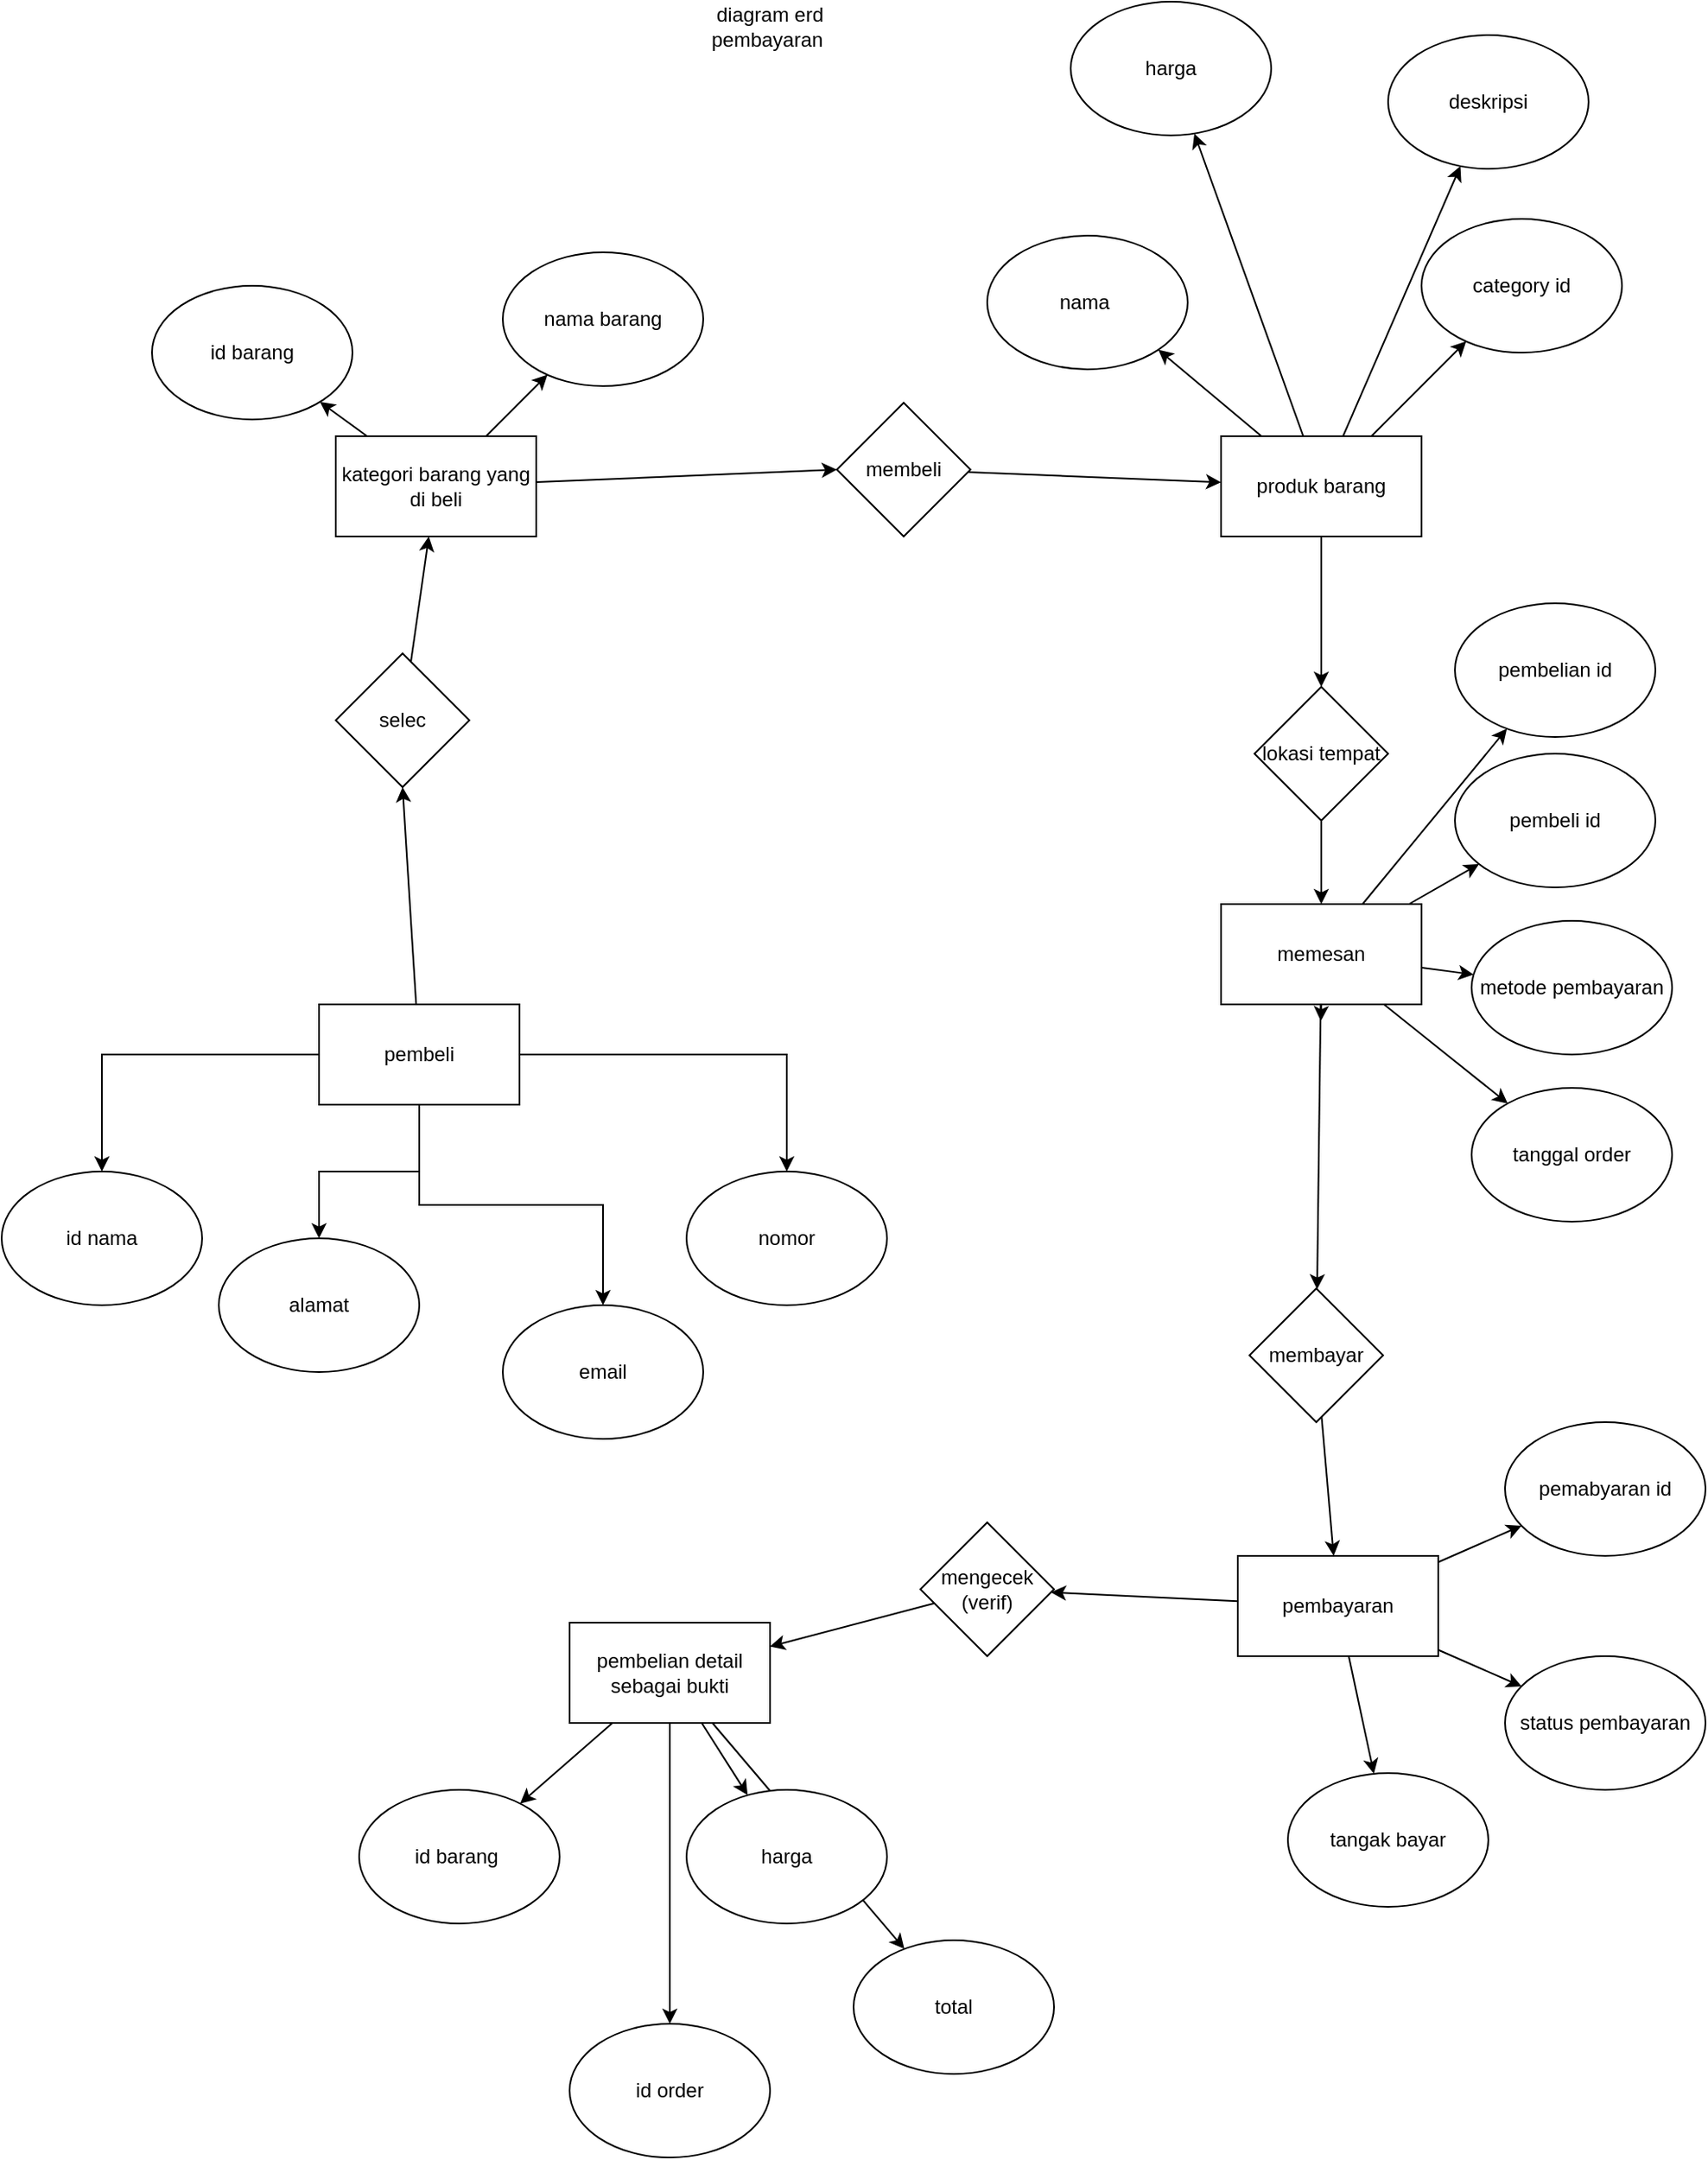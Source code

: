 <mxfile version="20.8.10" type="device"><diagram name="Halaman-1" id="H3eBLlOcsp-oE0u4_DW9"><mxGraphModel dx="744" dy="2000" grid="1" gridSize="10" guides="1" tooltips="1" connect="1" arrows="1" fold="1" page="1" pageScale="1" pageWidth="827" pageHeight="1169" math="0" shadow="0"><root><mxCell id="0"/><mxCell id="1" parent="0"/><mxCell id="3GRdeNnYGC6gjJwhhw-L-8" style="edgeStyle=orthogonalEdgeStyle;rounded=0;orthogonalLoop=1;jettySize=auto;html=1;" edge="1" parent="1" source="3GRdeNnYGC6gjJwhhw-L-1" target="3GRdeNnYGC6gjJwhhw-L-4"><mxGeometry relative="1" as="geometry"/></mxCell><mxCell id="3GRdeNnYGC6gjJwhhw-L-9" style="edgeStyle=orthogonalEdgeStyle;rounded=0;orthogonalLoop=1;jettySize=auto;html=1;" edge="1" parent="1" source="3GRdeNnYGC6gjJwhhw-L-1" target="3GRdeNnYGC6gjJwhhw-L-5"><mxGeometry relative="1" as="geometry"/></mxCell><mxCell id="3GRdeNnYGC6gjJwhhw-L-10" style="edgeStyle=orthogonalEdgeStyle;rounded=0;orthogonalLoop=1;jettySize=auto;html=1;" edge="1" parent="1" source="3GRdeNnYGC6gjJwhhw-L-1" target="3GRdeNnYGC6gjJwhhw-L-6"><mxGeometry relative="1" as="geometry"/></mxCell><mxCell id="3GRdeNnYGC6gjJwhhw-L-11" style="edgeStyle=orthogonalEdgeStyle;rounded=0;orthogonalLoop=1;jettySize=auto;html=1;" edge="1" parent="1" source="3GRdeNnYGC6gjJwhhw-L-1" target="3GRdeNnYGC6gjJwhhw-L-7"><mxGeometry relative="1" as="geometry"/></mxCell><mxCell id="3GRdeNnYGC6gjJwhhw-L-14" style="edgeStyle=none;rounded=0;orthogonalLoop=1;jettySize=auto;html=1;entryX=0.5;entryY=1;entryDx=0;entryDy=0;" edge="1" parent="1" source="3GRdeNnYGC6gjJwhhw-L-1" target="3GRdeNnYGC6gjJwhhw-L-12"><mxGeometry relative="1" as="geometry"/></mxCell><mxCell id="3GRdeNnYGC6gjJwhhw-L-1" value="pembeli" style="rounded=0;whiteSpace=wrap;html=1;" vertex="1" parent="1"><mxGeometry x="270" y="430" width="120" height="60" as="geometry"/></mxCell><mxCell id="3GRdeNnYGC6gjJwhhw-L-4" value="id nama" style="ellipse;whiteSpace=wrap;html=1;" vertex="1" parent="1"><mxGeometry x="80" y="530" width="120" height="80" as="geometry"/></mxCell><mxCell id="3GRdeNnYGC6gjJwhhw-L-5" value="alamat" style="ellipse;whiteSpace=wrap;html=1;" vertex="1" parent="1"><mxGeometry x="210" y="570" width="120" height="80" as="geometry"/></mxCell><mxCell id="3GRdeNnYGC6gjJwhhw-L-6" value="email" style="ellipse;whiteSpace=wrap;html=1;" vertex="1" parent="1"><mxGeometry x="380" y="610" width="120" height="80" as="geometry"/></mxCell><mxCell id="3GRdeNnYGC6gjJwhhw-L-7" value="nomor" style="ellipse;whiteSpace=wrap;html=1;" vertex="1" parent="1"><mxGeometry x="490" y="530" width="120" height="80" as="geometry"/></mxCell><mxCell id="3GRdeNnYGC6gjJwhhw-L-16" style="edgeStyle=none;rounded=0;orthogonalLoop=1;jettySize=auto;html=1;" edge="1" parent="1" source="3GRdeNnYGC6gjJwhhw-L-12" target="3GRdeNnYGC6gjJwhhw-L-15"><mxGeometry relative="1" as="geometry"/></mxCell><mxCell id="3GRdeNnYGC6gjJwhhw-L-12" value="selec" style="rhombus;whiteSpace=wrap;html=1;" vertex="1" parent="1"><mxGeometry x="280" y="220" width="80" height="80" as="geometry"/></mxCell><mxCell id="3GRdeNnYGC6gjJwhhw-L-20" style="edgeStyle=none;rounded=0;orthogonalLoop=1;jettySize=auto;html=1;" edge="1" parent="1" source="3GRdeNnYGC6gjJwhhw-L-15" target="3GRdeNnYGC6gjJwhhw-L-19"><mxGeometry relative="1" as="geometry"/></mxCell><mxCell id="3GRdeNnYGC6gjJwhhw-L-21" style="edgeStyle=none;rounded=0;orthogonalLoop=1;jettySize=auto;html=1;" edge="1" parent="1" source="3GRdeNnYGC6gjJwhhw-L-15" target="3GRdeNnYGC6gjJwhhw-L-18"><mxGeometry relative="1" as="geometry"/></mxCell><mxCell id="3GRdeNnYGC6gjJwhhw-L-23" style="edgeStyle=none;rounded=0;orthogonalLoop=1;jettySize=auto;html=1;entryX=0;entryY=0.5;entryDx=0;entryDy=0;" edge="1" parent="1" source="3GRdeNnYGC6gjJwhhw-L-15" target="3GRdeNnYGC6gjJwhhw-L-22"><mxGeometry relative="1" as="geometry"/></mxCell><mxCell id="3GRdeNnYGC6gjJwhhw-L-15" value="kategori barang yang di beli" style="rounded=0;whiteSpace=wrap;html=1;" vertex="1" parent="1"><mxGeometry x="280" y="90" width="120" height="60" as="geometry"/></mxCell><mxCell id="3GRdeNnYGC6gjJwhhw-L-17" style="edgeStyle=none;rounded=0;orthogonalLoop=1;jettySize=auto;html=1;exitX=0.75;exitY=0;exitDx=0;exitDy=0;" edge="1" parent="1" source="3GRdeNnYGC6gjJwhhw-L-15" target="3GRdeNnYGC6gjJwhhw-L-15"><mxGeometry relative="1" as="geometry"/></mxCell><mxCell id="3GRdeNnYGC6gjJwhhw-L-18" value="id barang" style="ellipse;whiteSpace=wrap;html=1;" vertex="1" parent="1"><mxGeometry x="170" width="120" height="80" as="geometry"/></mxCell><mxCell id="3GRdeNnYGC6gjJwhhw-L-19" value="nama barang" style="ellipse;whiteSpace=wrap;html=1;" vertex="1" parent="1"><mxGeometry x="380" y="-20" width="120" height="80" as="geometry"/></mxCell><mxCell id="3GRdeNnYGC6gjJwhhw-L-35" style="edgeStyle=none;rounded=0;orthogonalLoop=1;jettySize=auto;html=1;" edge="1" parent="1" source="3GRdeNnYGC6gjJwhhw-L-22" target="3GRdeNnYGC6gjJwhhw-L-24"><mxGeometry relative="1" as="geometry"/></mxCell><mxCell id="3GRdeNnYGC6gjJwhhw-L-22" value="membeli" style="rhombus;whiteSpace=wrap;html=1;" vertex="1" parent="1"><mxGeometry x="580" y="70" width="80" height="80" as="geometry"/></mxCell><mxCell id="3GRdeNnYGC6gjJwhhw-L-31" style="edgeStyle=none;rounded=0;orthogonalLoop=1;jettySize=auto;html=1;" edge="1" parent="1" source="3GRdeNnYGC6gjJwhhw-L-24" target="3GRdeNnYGC6gjJwhhw-L-25"><mxGeometry relative="1" as="geometry"/></mxCell><mxCell id="3GRdeNnYGC6gjJwhhw-L-32" style="edgeStyle=none;rounded=0;orthogonalLoop=1;jettySize=auto;html=1;entryX=1;entryY=1;entryDx=0;entryDy=0;" edge="1" parent="1" source="3GRdeNnYGC6gjJwhhw-L-24" target="3GRdeNnYGC6gjJwhhw-L-27"><mxGeometry relative="1" as="geometry"><mxPoint x="790" y="60" as="targetPoint"/></mxGeometry></mxCell><mxCell id="3GRdeNnYGC6gjJwhhw-L-33" style="edgeStyle=none;rounded=0;orthogonalLoop=1;jettySize=auto;html=1;" edge="1" parent="1" source="3GRdeNnYGC6gjJwhhw-L-24" target="3GRdeNnYGC6gjJwhhw-L-28"><mxGeometry relative="1" as="geometry"/></mxCell><mxCell id="3GRdeNnYGC6gjJwhhw-L-34" style="edgeStyle=none;rounded=0;orthogonalLoop=1;jettySize=auto;html=1;" edge="1" parent="1" source="3GRdeNnYGC6gjJwhhw-L-24" target="3GRdeNnYGC6gjJwhhw-L-29"><mxGeometry relative="1" as="geometry"/></mxCell><mxCell id="3GRdeNnYGC6gjJwhhw-L-37" style="edgeStyle=none;rounded=0;orthogonalLoop=1;jettySize=auto;html=1;" edge="1" parent="1" source="3GRdeNnYGC6gjJwhhw-L-24" target="3GRdeNnYGC6gjJwhhw-L-36"><mxGeometry relative="1" as="geometry"/></mxCell><mxCell id="3GRdeNnYGC6gjJwhhw-L-24" value="produk barang" style="rounded=0;whiteSpace=wrap;html=1;" vertex="1" parent="1"><mxGeometry x="810" y="90" width="120" height="60" as="geometry"/></mxCell><mxCell id="3GRdeNnYGC6gjJwhhw-L-25" value="harga" style="ellipse;whiteSpace=wrap;html=1;" vertex="1" parent="1"><mxGeometry x="720" y="-170" width="120" height="80" as="geometry"/></mxCell><mxCell id="3GRdeNnYGC6gjJwhhw-L-27" value="nama&amp;nbsp;" style="ellipse;whiteSpace=wrap;html=1;" vertex="1" parent="1"><mxGeometry x="670" y="-30" width="120" height="80" as="geometry"/></mxCell><mxCell id="3GRdeNnYGC6gjJwhhw-L-28" value="deskripsi" style="ellipse;whiteSpace=wrap;html=1;" vertex="1" parent="1"><mxGeometry x="910" y="-150" width="120" height="80" as="geometry"/></mxCell><mxCell id="3GRdeNnYGC6gjJwhhw-L-29" value="category id" style="ellipse;whiteSpace=wrap;html=1;" vertex="1" parent="1"><mxGeometry x="930" y="-40" width="120" height="80" as="geometry"/></mxCell><mxCell id="3GRdeNnYGC6gjJwhhw-L-50" style="edgeStyle=none;rounded=0;orthogonalLoop=1;jettySize=auto;html=1;" edge="1" parent="1" source="3GRdeNnYGC6gjJwhhw-L-36" target="3GRdeNnYGC6gjJwhhw-L-38"><mxGeometry relative="1" as="geometry"/></mxCell><mxCell id="3GRdeNnYGC6gjJwhhw-L-36" value="lokasi tempat" style="rhombus;whiteSpace=wrap;html=1;" vertex="1" parent="1"><mxGeometry x="830" y="240" width="80" height="80" as="geometry"/></mxCell><mxCell id="3GRdeNnYGC6gjJwhhw-L-44" style="edgeStyle=none;rounded=0;orthogonalLoop=1;jettySize=auto;html=1;" edge="1" parent="1" source="3GRdeNnYGC6gjJwhhw-L-38" target="3GRdeNnYGC6gjJwhhw-L-39"><mxGeometry relative="1" as="geometry"/></mxCell><mxCell id="3GRdeNnYGC6gjJwhhw-L-45" style="edgeStyle=none;rounded=0;orthogonalLoop=1;jettySize=auto;html=1;" edge="1" parent="1" source="3GRdeNnYGC6gjJwhhw-L-38" target="3GRdeNnYGC6gjJwhhw-L-40"><mxGeometry relative="1" as="geometry"/></mxCell><mxCell id="3GRdeNnYGC6gjJwhhw-L-46" style="edgeStyle=none;rounded=0;orthogonalLoop=1;jettySize=auto;html=1;" edge="1" parent="1" source="3GRdeNnYGC6gjJwhhw-L-38" target="3GRdeNnYGC6gjJwhhw-L-41"><mxGeometry relative="1" as="geometry"/></mxCell><mxCell id="3GRdeNnYGC6gjJwhhw-L-47" style="edgeStyle=none;rounded=0;orthogonalLoop=1;jettySize=auto;html=1;" edge="1" parent="1" source="3GRdeNnYGC6gjJwhhw-L-38" target="3GRdeNnYGC6gjJwhhw-L-42"><mxGeometry relative="1" as="geometry"/></mxCell><mxCell id="3GRdeNnYGC6gjJwhhw-L-51" style="edgeStyle=none;rounded=0;orthogonalLoop=1;jettySize=auto;html=1;exitX=0.5;exitY=1;exitDx=0;exitDy=0;" edge="1" parent="1" source="3GRdeNnYGC6gjJwhhw-L-38"><mxGeometry relative="1" as="geometry"><mxPoint x="869.737" y="440" as="targetPoint"/></mxGeometry></mxCell><mxCell id="3GRdeNnYGC6gjJwhhw-L-52" style="edgeStyle=none;rounded=0;orthogonalLoop=1;jettySize=auto;html=1;" edge="1" parent="1" source="3GRdeNnYGC6gjJwhhw-L-38" target="3GRdeNnYGC6gjJwhhw-L-49"><mxGeometry relative="1" as="geometry"/></mxCell><mxCell id="3GRdeNnYGC6gjJwhhw-L-38" value="memesan" style="rounded=0;whiteSpace=wrap;html=1;" vertex="1" parent="1"><mxGeometry x="810" y="370" width="120" height="60" as="geometry"/></mxCell><mxCell id="3GRdeNnYGC6gjJwhhw-L-39" value="pembelian id" style="ellipse;whiteSpace=wrap;html=1;" vertex="1" parent="1"><mxGeometry x="950" y="190" width="120" height="80" as="geometry"/></mxCell><mxCell id="3GRdeNnYGC6gjJwhhw-L-40" value="pembeli id" style="ellipse;whiteSpace=wrap;html=1;" vertex="1" parent="1"><mxGeometry x="950" y="280" width="120" height="80" as="geometry"/></mxCell><mxCell id="3GRdeNnYGC6gjJwhhw-L-41" value="metode pembayaran" style="ellipse;whiteSpace=wrap;html=1;" vertex="1" parent="1"><mxGeometry x="960" y="380" width="120" height="80" as="geometry"/></mxCell><mxCell id="3GRdeNnYGC6gjJwhhw-L-42" value="tanggal order" style="ellipse;whiteSpace=wrap;html=1;" vertex="1" parent="1"><mxGeometry x="960" y="480" width="120" height="80" as="geometry"/></mxCell><mxCell id="3GRdeNnYGC6gjJwhhw-L-61" style="edgeStyle=none;rounded=0;orthogonalLoop=1;jettySize=auto;html=1;" edge="1" parent="1" source="3GRdeNnYGC6gjJwhhw-L-49" target="3GRdeNnYGC6gjJwhhw-L-60"><mxGeometry relative="1" as="geometry"/></mxCell><mxCell id="3GRdeNnYGC6gjJwhhw-L-49" value="membayar" style="rhombus;whiteSpace=wrap;html=1;" vertex="1" parent="1"><mxGeometry x="827" y="600" width="80" height="80" as="geometry"/></mxCell><mxCell id="3GRdeNnYGC6gjJwhhw-L-53" value="pemabyaran id" style="ellipse;whiteSpace=wrap;html=1;" vertex="1" parent="1"><mxGeometry x="980" y="680" width="120" height="80" as="geometry"/></mxCell><mxCell id="3GRdeNnYGC6gjJwhhw-L-54" value="status pembayaran" style="ellipse;whiteSpace=wrap;html=1;" vertex="1" parent="1"><mxGeometry x="980" y="820" width="120" height="80" as="geometry"/></mxCell><mxCell id="3GRdeNnYGC6gjJwhhw-L-55" value="tangak bayar" style="ellipse;whiteSpace=wrap;html=1;" vertex="1" parent="1"><mxGeometry x="850" y="890" width="120" height="80" as="geometry"/></mxCell><mxCell id="3GRdeNnYGC6gjJwhhw-L-62" style="edgeStyle=none;rounded=0;orthogonalLoop=1;jettySize=auto;html=1;" edge="1" parent="1" source="3GRdeNnYGC6gjJwhhw-L-60" target="3GRdeNnYGC6gjJwhhw-L-53"><mxGeometry relative="1" as="geometry"/></mxCell><mxCell id="3GRdeNnYGC6gjJwhhw-L-63" style="edgeStyle=none;rounded=0;orthogonalLoop=1;jettySize=auto;html=1;" edge="1" parent="1" source="3GRdeNnYGC6gjJwhhw-L-60" target="3GRdeNnYGC6gjJwhhw-L-54"><mxGeometry relative="1" as="geometry"/></mxCell><mxCell id="3GRdeNnYGC6gjJwhhw-L-64" style="edgeStyle=none;rounded=0;orthogonalLoop=1;jettySize=auto;html=1;" edge="1" parent="1" source="3GRdeNnYGC6gjJwhhw-L-60" target="3GRdeNnYGC6gjJwhhw-L-55"><mxGeometry relative="1" as="geometry"/></mxCell><mxCell id="3GRdeNnYGC6gjJwhhw-L-66" style="edgeStyle=none;rounded=0;orthogonalLoop=1;jettySize=auto;html=1;" edge="1" parent="1" source="3GRdeNnYGC6gjJwhhw-L-60" target="3GRdeNnYGC6gjJwhhw-L-65"><mxGeometry relative="1" as="geometry"/></mxCell><mxCell id="3GRdeNnYGC6gjJwhhw-L-60" value="pembayaran" style="rounded=0;whiteSpace=wrap;html=1;" vertex="1" parent="1"><mxGeometry x="820" y="760" width="120" height="60" as="geometry"/></mxCell><mxCell id="3GRdeNnYGC6gjJwhhw-L-68" style="edgeStyle=none;rounded=0;orthogonalLoop=1;jettySize=auto;html=1;" edge="1" parent="1" source="3GRdeNnYGC6gjJwhhw-L-65" target="3GRdeNnYGC6gjJwhhw-L-67"><mxGeometry relative="1" as="geometry"/></mxCell><mxCell id="3GRdeNnYGC6gjJwhhw-L-65" value="mengecek (verif)" style="rhombus;whiteSpace=wrap;html=1;" vertex="1" parent="1"><mxGeometry x="630" y="740" width="80" height="80" as="geometry"/></mxCell><mxCell id="3GRdeNnYGC6gjJwhhw-L-73" style="edgeStyle=none;rounded=0;orthogonalLoop=1;jettySize=auto;html=1;" edge="1" parent="1" source="3GRdeNnYGC6gjJwhhw-L-67" target="3GRdeNnYGC6gjJwhhw-L-69"><mxGeometry relative="1" as="geometry"/></mxCell><mxCell id="3GRdeNnYGC6gjJwhhw-L-74" style="edgeStyle=none;rounded=0;orthogonalLoop=1;jettySize=auto;html=1;" edge="1" parent="1" source="3GRdeNnYGC6gjJwhhw-L-67" target="3GRdeNnYGC6gjJwhhw-L-70"><mxGeometry relative="1" as="geometry"/></mxCell><mxCell id="3GRdeNnYGC6gjJwhhw-L-75" style="edgeStyle=none;rounded=0;orthogonalLoop=1;jettySize=auto;html=1;" edge="1" parent="1" source="3GRdeNnYGC6gjJwhhw-L-67" target="3GRdeNnYGC6gjJwhhw-L-72"><mxGeometry relative="1" as="geometry"/></mxCell><mxCell id="3GRdeNnYGC6gjJwhhw-L-76" style="edgeStyle=none;rounded=0;orthogonalLoop=1;jettySize=auto;html=1;" edge="1" parent="1" source="3GRdeNnYGC6gjJwhhw-L-67" target="3GRdeNnYGC6gjJwhhw-L-71"><mxGeometry relative="1" as="geometry"/></mxCell><mxCell id="3GRdeNnYGC6gjJwhhw-L-67" value="pembelian detail sebagai bukti" style="rounded=0;whiteSpace=wrap;html=1;" vertex="1" parent="1"><mxGeometry x="420" y="800" width="120" height="60" as="geometry"/></mxCell><mxCell id="3GRdeNnYGC6gjJwhhw-L-69" value="id barang&amp;nbsp;" style="ellipse;whiteSpace=wrap;html=1;" vertex="1" parent="1"><mxGeometry x="294" y="900" width="120" height="80" as="geometry"/></mxCell><mxCell id="3GRdeNnYGC6gjJwhhw-L-70" value="harga" style="ellipse;whiteSpace=wrap;html=1;" vertex="1" parent="1"><mxGeometry x="490" y="900" width="120" height="80" as="geometry"/></mxCell><mxCell id="3GRdeNnYGC6gjJwhhw-L-71" value="total" style="ellipse;whiteSpace=wrap;html=1;" vertex="1" parent="1"><mxGeometry x="590" y="990" width="120" height="80" as="geometry"/></mxCell><mxCell id="3GRdeNnYGC6gjJwhhw-L-72" value="id order" style="ellipse;whiteSpace=wrap;html=1;" vertex="1" parent="1"><mxGeometry x="420" y="1040" width="120" height="80" as="geometry"/></mxCell><mxCell id="3GRdeNnYGC6gjJwhhw-L-78" value="diagram erd pembayaran&amp;nbsp;" style="text;html=1;strokeColor=none;fillColor=none;align=center;verticalAlign=middle;whiteSpace=wrap;rounded=0;" vertex="1" parent="1"><mxGeometry x="510" y="-170" width="60" height="30" as="geometry"/></mxCell></root></mxGraphModel></diagram></mxfile>
